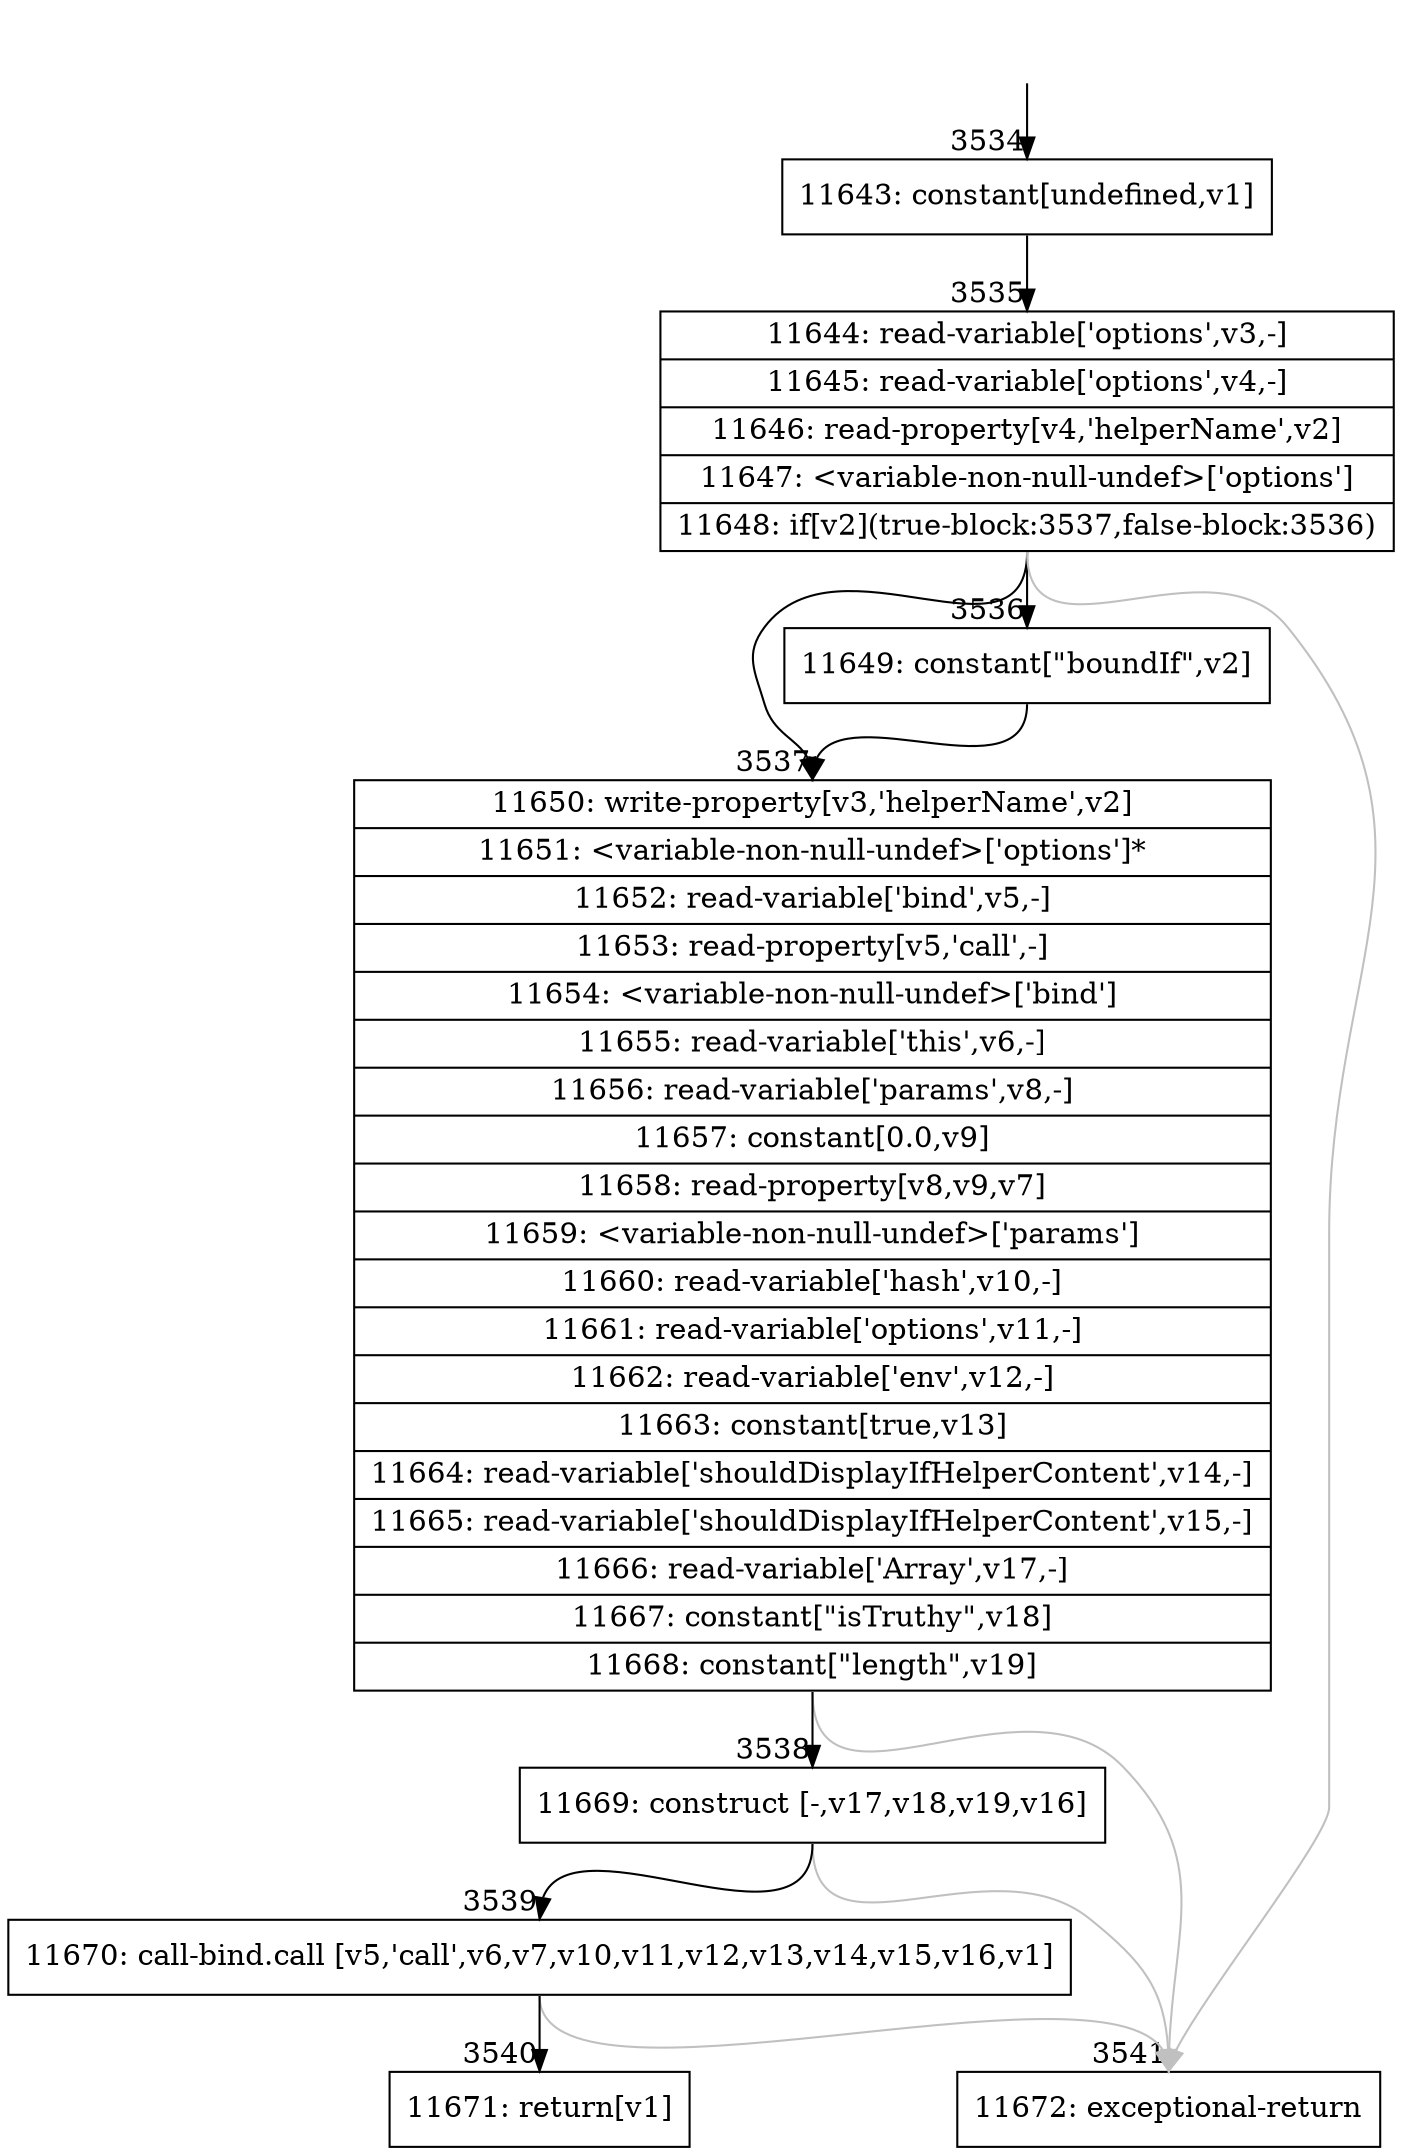 digraph {
rankdir="TD"
BB_entry279[shape=none,label=""];
BB_entry279 -> BB3534 [tailport=s, headport=n, headlabel="    3534"]
BB3534 [shape=record label="{11643: constant[undefined,v1]}" ] 
BB3534 -> BB3535 [tailport=s, headport=n, headlabel="      3535"]
BB3535 [shape=record label="{11644: read-variable['options',v3,-]|11645: read-variable['options',v4,-]|11646: read-property[v4,'helperName',v2]|11647: \<variable-non-null-undef\>['options']|11648: if[v2](true-block:3537,false-block:3536)}" ] 
BB3535 -> BB3537 [tailport=s, headport=n, headlabel="      3537"]
BB3535 -> BB3536 [tailport=s, headport=n, headlabel="      3536"]
BB3535 -> BB3541 [tailport=s, headport=n, color=gray, headlabel="      3541"]
BB3536 [shape=record label="{11649: constant[\"boundIf\",v2]}" ] 
BB3536 -> BB3537 [tailport=s, headport=n]
BB3537 [shape=record label="{11650: write-property[v3,'helperName',v2]|11651: \<variable-non-null-undef\>['options']*|11652: read-variable['bind',v5,-]|11653: read-property[v5,'call',-]|11654: \<variable-non-null-undef\>['bind']|11655: read-variable['this',v6,-]|11656: read-variable['params',v8,-]|11657: constant[0.0,v9]|11658: read-property[v8,v9,v7]|11659: \<variable-non-null-undef\>['params']|11660: read-variable['hash',v10,-]|11661: read-variable['options',v11,-]|11662: read-variable['env',v12,-]|11663: constant[true,v13]|11664: read-variable['shouldDisplayIfHelperContent',v14,-]|11665: read-variable['shouldDisplayIfHelperContent',v15,-]|11666: read-variable['Array',v17,-]|11667: constant[\"isTruthy\",v18]|11668: constant[\"length\",v19]}" ] 
BB3537 -> BB3538 [tailport=s, headport=n, headlabel="      3538"]
BB3537 -> BB3541 [tailport=s, headport=n, color=gray]
BB3538 [shape=record label="{11669: construct [-,v17,v18,v19,v16]}" ] 
BB3538 -> BB3539 [tailport=s, headport=n, headlabel="      3539"]
BB3538 -> BB3541 [tailport=s, headport=n, color=gray]
BB3539 [shape=record label="{11670: call-bind.call [v5,'call',v6,v7,v10,v11,v12,v13,v14,v15,v16,v1]}" ] 
BB3539 -> BB3540 [tailport=s, headport=n, headlabel="      3540"]
BB3539 -> BB3541 [tailport=s, headport=n, color=gray]
BB3540 [shape=record label="{11671: return[v1]}" ] 
BB3541 [shape=record label="{11672: exceptional-return}" ] 
//#$~ 6311
}
